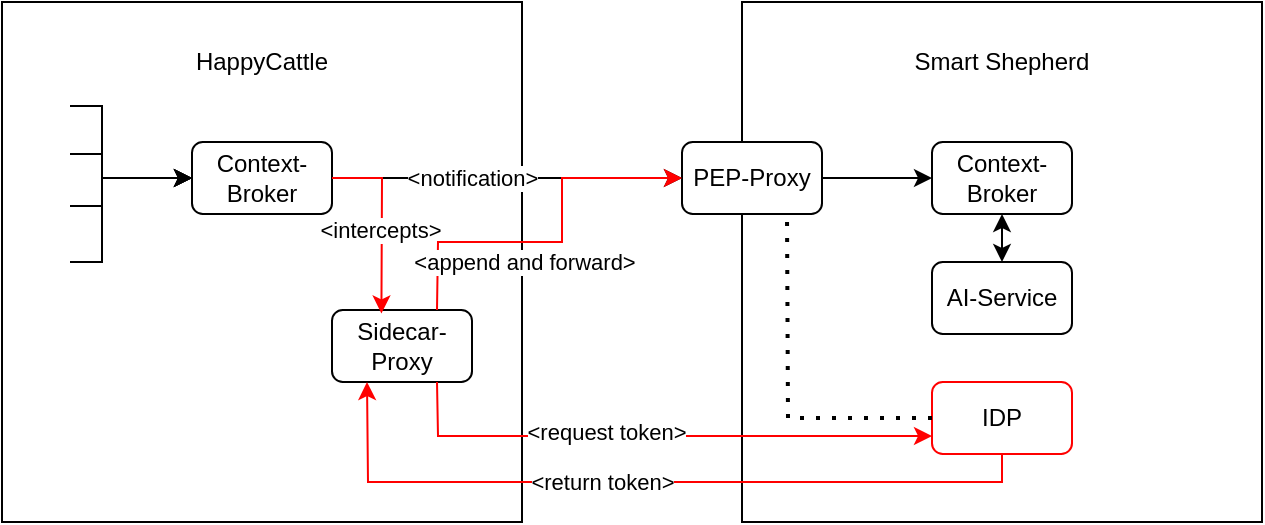 <mxfile version="18.0.7" type="device"><diagram id="uItRDxW1tPOYAceYkRtX" name="Page-1"><mxGraphModel dx="950" dy="480" grid="1" gridSize="10" guides="1" tooltips="1" connect="1" arrows="1" fold="1" page="1" pageScale="1" pageWidth="850" pageHeight="1100" math="0" shadow="0"><root><mxCell id="0"/><mxCell id="1" parent="0"/><mxCell id="pHbmUKZRwUA8b7Qsi8Lr-2" value="&lt;div&gt;Smart Shepherd&lt;/div&gt;&lt;div&gt;&lt;br&gt;&lt;/div&gt;&lt;div&gt;&lt;br&gt;&lt;/div&gt;&lt;div&gt;&lt;br&gt;&lt;/div&gt;&lt;div&gt;&lt;br&gt;&lt;/div&gt;&lt;div&gt;&lt;br&gt;&lt;/div&gt;&lt;div&gt;&lt;br&gt;&lt;/div&gt;&lt;div&gt;&lt;br&gt;&lt;/div&gt;&lt;div&gt;&lt;br&gt;&lt;/div&gt;&lt;div&gt;&lt;br&gt;&lt;/div&gt;&lt;div&gt;&lt;br&gt;&lt;/div&gt;&lt;div&gt;&lt;br&gt;&lt;/div&gt;&lt;div&gt;&lt;br&gt;&lt;/div&gt;&lt;div&gt;&lt;br&gt;&lt;/div&gt;&lt;div&gt;&lt;br&gt;&lt;/div&gt;" style="whiteSpace=wrap;html=1;aspect=fixed;" vertex="1" parent="1"><mxGeometry x="380" y="90" width="260" height="260" as="geometry"/></mxCell><mxCell id="pHbmUKZRwUA8b7Qsi8Lr-3" value="&lt;div&gt;HappyCattle&lt;/div&gt;&lt;div&gt;&lt;br&gt;&lt;/div&gt;&lt;div&gt;&lt;br&gt;&lt;/div&gt;&lt;div&gt;&lt;br&gt;&lt;/div&gt;&lt;div&gt;&lt;br&gt;&lt;/div&gt;&lt;div&gt;&lt;br&gt;&lt;/div&gt;&lt;div&gt;&lt;br&gt;&lt;/div&gt;&lt;div&gt;&lt;br&gt;&lt;/div&gt;&lt;div&gt;&lt;br&gt;&lt;/div&gt;&lt;div&gt;&lt;br&gt;&lt;/div&gt;&lt;div&gt;&lt;br&gt;&lt;/div&gt;&lt;div&gt;&lt;br&gt;&lt;/div&gt;&lt;div&gt;&lt;br&gt;&lt;/div&gt;&lt;div&gt;&lt;br&gt;&lt;/div&gt;&lt;div&gt;&lt;br&gt;&lt;/div&gt;" style="whiteSpace=wrap;html=1;aspect=fixed;" vertex="1" parent="1"><mxGeometry x="10" y="90" width="260" height="260" as="geometry"/></mxCell><mxCell id="pHbmUKZRwUA8b7Qsi8Lr-4" value="" style="shape=image;html=1;verticalAlign=top;verticalLabelPosition=bottom;labelBackgroundColor=#ffffff;imageAspect=0;aspect=fixed;image=https://cdn3.iconfinder.com/data/icons/pidginsmilies/cow.png" vertex="1" parent="1"><mxGeometry x="20" y="130" width="24" height="24" as="geometry"/></mxCell><mxCell id="pHbmUKZRwUA8b7Qsi8Lr-6" value="" style="shape=image;html=1;verticalAlign=top;verticalLabelPosition=bottom;labelBackgroundColor=#ffffff;imageAspect=0;aspect=fixed;image=https://cdn3.iconfinder.com/data/icons/pidginsmilies/cow.png" vertex="1" parent="1"><mxGeometry x="20" y="154" width="24" height="24" as="geometry"/></mxCell><mxCell id="pHbmUKZRwUA8b7Qsi8Lr-7" value="" style="shape=image;html=1;verticalAlign=top;verticalLabelPosition=bottom;labelBackgroundColor=#ffffff;imageAspect=0;aspect=fixed;image=https://cdn3.iconfinder.com/data/icons/pidginsmilies/cow.png" vertex="1" parent="1"><mxGeometry x="20" y="208" width="24" height="24" as="geometry"/></mxCell><mxCell id="pHbmUKZRwUA8b7Qsi8Lr-8" value="" style="shape=image;html=1;verticalAlign=top;verticalLabelPosition=bottom;labelBackgroundColor=#ffffff;imageAspect=0;aspect=fixed;image=https://cdn3.iconfinder.com/data/icons/pidginsmilies/cow.png" vertex="1" parent="1"><mxGeometry x="20" y="180" width="24" height="24" as="geometry"/></mxCell><mxCell id="pHbmUKZRwUA8b7Qsi8Lr-9" value="Context-Broker" style="rounded=1;whiteSpace=wrap;html=1;" vertex="1" parent="1"><mxGeometry x="105" y="160" width="70" height="36" as="geometry"/></mxCell><mxCell id="pHbmUKZRwUA8b7Qsi8Lr-10" value="" style="endArrow=classic;html=1;rounded=0;exitX=1;exitY=0.5;exitDx=0;exitDy=0;entryX=0;entryY=0.5;entryDx=0;entryDy=0;" edge="1" parent="1" source="pHbmUKZRwUA8b7Qsi8Lr-4" target="pHbmUKZRwUA8b7Qsi8Lr-9"><mxGeometry width="50" height="50" relative="1" as="geometry"><mxPoint x="-170" y="200" as="sourcePoint"/><mxPoint x="-120" y="150" as="targetPoint"/><Array as="points"><mxPoint x="60" y="142"/><mxPoint x="60" y="178"/></Array></mxGeometry></mxCell><mxCell id="pHbmUKZRwUA8b7Qsi8Lr-11" value="" style="endArrow=classic;html=1;rounded=0;exitX=1;exitY=0.5;exitDx=0;exitDy=0;entryX=0;entryY=0.5;entryDx=0;entryDy=0;" edge="1" parent="1" source="pHbmUKZRwUA8b7Qsi8Lr-6" target="pHbmUKZRwUA8b7Qsi8Lr-9"><mxGeometry width="50" height="50" relative="1" as="geometry"><mxPoint x="-160" y="280" as="sourcePoint"/><mxPoint x="-110" y="230" as="targetPoint"/><Array as="points"><mxPoint x="60" y="166"/><mxPoint x="60" y="178"/></Array></mxGeometry></mxCell><mxCell id="pHbmUKZRwUA8b7Qsi8Lr-12" value="" style="endArrow=classic;html=1;rounded=0;exitX=1;exitY=0.5;exitDx=0;exitDy=0;entryX=0;entryY=0.5;entryDx=0;entryDy=0;" edge="1" parent="1" source="pHbmUKZRwUA8b7Qsi8Lr-8" target="pHbmUKZRwUA8b7Qsi8Lr-9"><mxGeometry width="50" height="50" relative="1" as="geometry"><mxPoint x="-190" y="280" as="sourcePoint"/><mxPoint x="-140" y="230" as="targetPoint"/><Array as="points"><mxPoint x="60" y="192"/><mxPoint x="60" y="178"/></Array></mxGeometry></mxCell><mxCell id="pHbmUKZRwUA8b7Qsi8Lr-13" value="" style="endArrow=classic;html=1;rounded=0;exitX=1;exitY=0.5;exitDx=0;exitDy=0;entryX=0;entryY=0.5;entryDx=0;entryDy=0;" edge="1" parent="1" source="pHbmUKZRwUA8b7Qsi8Lr-7" target="pHbmUKZRwUA8b7Qsi8Lr-9"><mxGeometry width="50" height="50" relative="1" as="geometry"><mxPoint x="-50" y="260" as="sourcePoint"/><mxPoint y="210" as="targetPoint"/><Array as="points"><mxPoint x="60" y="220"/><mxPoint x="60" y="178"/></Array></mxGeometry></mxCell><mxCell id="pHbmUKZRwUA8b7Qsi8Lr-14" value="Context-Broker" style="rounded=1;whiteSpace=wrap;html=1;" vertex="1" parent="1"><mxGeometry x="475" y="160" width="70" height="36" as="geometry"/></mxCell><mxCell id="pHbmUKZRwUA8b7Qsi8Lr-16" value="IDP" style="rounded=1;whiteSpace=wrap;html=1;strokeColor=#FF0000;" vertex="1" parent="1"><mxGeometry x="475" y="280" width="70" height="36" as="geometry"/></mxCell><mxCell id="pHbmUKZRwUA8b7Qsi8Lr-18" style="edgeStyle=orthogonalEdgeStyle;rounded=0;orthogonalLoop=1;jettySize=auto;html=1;exitX=0.5;exitY=1;exitDx=0;exitDy=0;" edge="1" parent="1"><mxGeometry relative="1" as="geometry"><mxPoint x="140" y="316" as="sourcePoint"/><mxPoint x="140" y="316" as="targetPoint"/></mxGeometry></mxCell><mxCell id="pHbmUKZRwUA8b7Qsi8Lr-20" value="PEP-Proxy" style="rounded=1;whiteSpace=wrap;html=1;" vertex="1" parent="1"><mxGeometry x="350" y="160" width="70" height="36" as="geometry"/></mxCell><mxCell id="pHbmUKZRwUA8b7Qsi8Lr-22" value="" style="endArrow=classic;html=1;rounded=0;exitX=1;exitY=0.5;exitDx=0;exitDy=0;entryX=0;entryY=0.5;entryDx=0;entryDy=0;" edge="1" parent="1" source="pHbmUKZRwUA8b7Qsi8Lr-9" target="pHbmUKZRwUA8b7Qsi8Lr-20"><mxGeometry width="50" height="50" relative="1" as="geometry"><mxPoint x="360" y="60" as="sourcePoint"/><mxPoint x="410" y="10" as="targetPoint"/></mxGeometry></mxCell><mxCell id="pHbmUKZRwUA8b7Qsi8Lr-24" value="&amp;lt;notification&amp;gt;" style="edgeLabel;html=1;align=center;verticalAlign=middle;resizable=0;points=[];" vertex="1" connectable="0" parent="pHbmUKZRwUA8b7Qsi8Lr-22"><mxGeometry x="-0.177" y="1" relative="1" as="geometry"><mxPoint x="-2" y="1" as="offset"/></mxGeometry></mxCell><mxCell id="pHbmUKZRwUA8b7Qsi8Lr-23" value="" style="endArrow=classic;html=1;rounded=0;exitX=1;exitY=0.5;exitDx=0;exitDy=0;entryX=0;entryY=0.5;entryDx=0;entryDy=0;" edge="1" parent="1" source="pHbmUKZRwUA8b7Qsi8Lr-20" target="pHbmUKZRwUA8b7Qsi8Lr-14"><mxGeometry width="50" height="50" relative="1" as="geometry"><mxPoint x="185" y="188" as="sourcePoint"/><mxPoint x="360" y="188" as="targetPoint"/></mxGeometry></mxCell><mxCell id="pHbmUKZRwUA8b7Qsi8Lr-28" value="AI-Service" style="rounded=1;whiteSpace=wrap;html=1;" vertex="1" parent="1"><mxGeometry x="475" y="220" width="70" height="36" as="geometry"/></mxCell><mxCell id="pHbmUKZRwUA8b7Qsi8Lr-29" value="" style="endArrow=classic;startArrow=classic;html=1;rounded=0;entryX=0.5;entryY=1;entryDx=0;entryDy=0;exitX=0.5;exitY=0;exitDx=0;exitDy=0;" edge="1" parent="1" source="pHbmUKZRwUA8b7Qsi8Lr-28" target="pHbmUKZRwUA8b7Qsi8Lr-14"><mxGeometry width="50" height="50" relative="1" as="geometry"><mxPoint x="410" y="470" as="sourcePoint"/><mxPoint x="460" y="420" as="targetPoint"/></mxGeometry></mxCell><mxCell id="pHbmUKZRwUA8b7Qsi8Lr-44" value="" style="endArrow=none;dashed=1;html=1;dashPattern=1 3;strokeWidth=2;rounded=0;entryX=0.75;entryY=1;entryDx=0;entryDy=0;exitX=0;exitY=0.5;exitDx=0;exitDy=0;" edge="1" parent="1" source="pHbmUKZRwUA8b7Qsi8Lr-16" target="pHbmUKZRwUA8b7Qsi8Lr-20"><mxGeometry width="50" height="50" relative="1" as="geometry"><mxPoint x="290" y="290" as="sourcePoint"/><mxPoint x="340" y="240" as="targetPoint"/><Array as="points"><mxPoint x="403" y="298"/></Array></mxGeometry></mxCell><mxCell id="pHbmUKZRwUA8b7Qsi8Lr-46" value="Sidecar-Proxy" style="rounded=1;whiteSpace=wrap;html=1;" vertex="1" parent="1"><mxGeometry x="175" y="244" width="70" height="36" as="geometry"/></mxCell><mxCell id="pHbmUKZRwUA8b7Qsi8Lr-47" value="" style="endArrow=classic;html=1;rounded=0;strokeColor=#FF0000;entryX=0.353;entryY=0.048;entryDx=0;entryDy=0;entryPerimeter=0;exitX=1;exitY=0.5;exitDx=0;exitDy=0;" edge="1" parent="1" source="pHbmUKZRwUA8b7Qsi8Lr-9" target="pHbmUKZRwUA8b7Qsi8Lr-46"><mxGeometry width="50" height="50" relative="1" as="geometry"><mxPoint x="180" y="180" as="sourcePoint"/><mxPoint x="360" y="200" as="targetPoint"/><Array as="points"><mxPoint x="200" y="178"/></Array></mxGeometry></mxCell><mxCell id="pHbmUKZRwUA8b7Qsi8Lr-48" value="&amp;lt;intercepts&amp;gt;" style="edgeLabel;html=1;align=center;verticalAlign=middle;resizable=0;points=[];" vertex="1" connectable="0" parent="pHbmUKZRwUA8b7Qsi8Lr-47"><mxGeometry x="0.212" y="-1" relative="1" as="geometry"><mxPoint y="-5" as="offset"/></mxGeometry></mxCell><mxCell id="pHbmUKZRwUA8b7Qsi8Lr-49" value="" style="endArrow=classic;html=1;rounded=0;strokeColor=#FF0000;exitX=0.75;exitY=1;exitDx=0;exitDy=0;entryX=0;entryY=0.75;entryDx=0;entryDy=0;" edge="1" parent="1" source="pHbmUKZRwUA8b7Qsi8Lr-46" target="pHbmUKZRwUA8b7Qsi8Lr-16"><mxGeometry width="50" height="50" relative="1" as="geometry"><mxPoint x="320" y="360" as="sourcePoint"/><mxPoint x="370" y="310" as="targetPoint"/><Array as="points"><mxPoint x="228" y="307"/></Array></mxGeometry></mxCell><mxCell id="pHbmUKZRwUA8b7Qsi8Lr-50" value="&amp;lt;request token&amp;gt;" style="edgeLabel;html=1;align=center;verticalAlign=middle;resizable=0;points=[];" vertex="1" connectable="0" parent="pHbmUKZRwUA8b7Qsi8Lr-49"><mxGeometry x="-0.188" y="2" relative="1" as="geometry"><mxPoint as="offset"/></mxGeometry></mxCell><mxCell id="pHbmUKZRwUA8b7Qsi8Lr-51" value="&amp;lt;return token&amp;gt;" style="endArrow=classic;html=1;rounded=0;strokeColor=#FF0000;exitX=0.5;exitY=1;exitDx=0;exitDy=0;entryX=0.25;entryY=1;entryDx=0;entryDy=0;" edge="1" parent="1" source="pHbmUKZRwUA8b7Qsi8Lr-16" target="pHbmUKZRwUA8b7Qsi8Lr-46"><mxGeometry x="0.123" width="50" height="50" relative="1" as="geometry"><mxPoint x="290" y="410" as="sourcePoint"/><mxPoint x="340" y="360" as="targetPoint"/><Array as="points"><mxPoint x="510" y="330"/><mxPoint x="193" y="330"/></Array><mxPoint as="offset"/></mxGeometry></mxCell><mxCell id="pHbmUKZRwUA8b7Qsi8Lr-52" value="&amp;lt;append and forward&amp;gt;" style="endArrow=classic;html=1;rounded=0;strokeColor=#FF0000;exitX=0.75;exitY=0;exitDx=0;exitDy=0;entryX=0;entryY=0.5;entryDx=0;entryDy=0;" edge="1" parent="1" source="pHbmUKZRwUA8b7Qsi8Lr-46" target="pHbmUKZRwUA8b7Qsi8Lr-20"><mxGeometry x="-0.183" y="-10" width="50" height="50" relative="1" as="geometry"><mxPoint x="300" y="250" as="sourcePoint"/><mxPoint x="350" y="180" as="targetPoint"/><Array as="points"><mxPoint x="228" y="210"/><mxPoint x="290" y="210"/><mxPoint x="290" y="178"/></Array><mxPoint as="offset"/></mxGeometry></mxCell></root></mxGraphModel></diagram></mxfile>